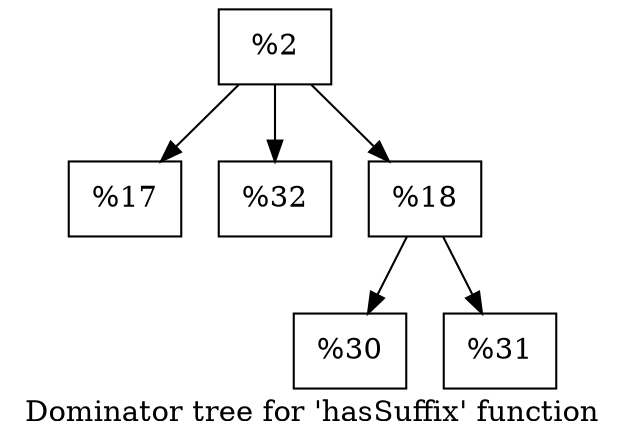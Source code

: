 digraph "Dominator tree for 'hasSuffix' function" {
	label="Dominator tree for 'hasSuffix' function";

	Node0x1e84330 [shape=record,label="{%2}"];
	Node0x1e84330 -> Node0x1e8dff0;
	Node0x1e84330 -> Node0x1e84370;
	Node0x1e84330 -> Node0x1e8fff0;
	Node0x1e8dff0 [shape=record,label="{%17}"];
	Node0x1e84370 [shape=record,label="{%32}"];
	Node0x1e8fff0 [shape=record,label="{%18}"];
	Node0x1e8fff0 -> Node0x2202b30;
	Node0x1e8fff0 -> Node0x1f8a790;
	Node0x2202b30 [shape=record,label="{%30}"];
	Node0x1f8a790 [shape=record,label="{%31}"];
}

